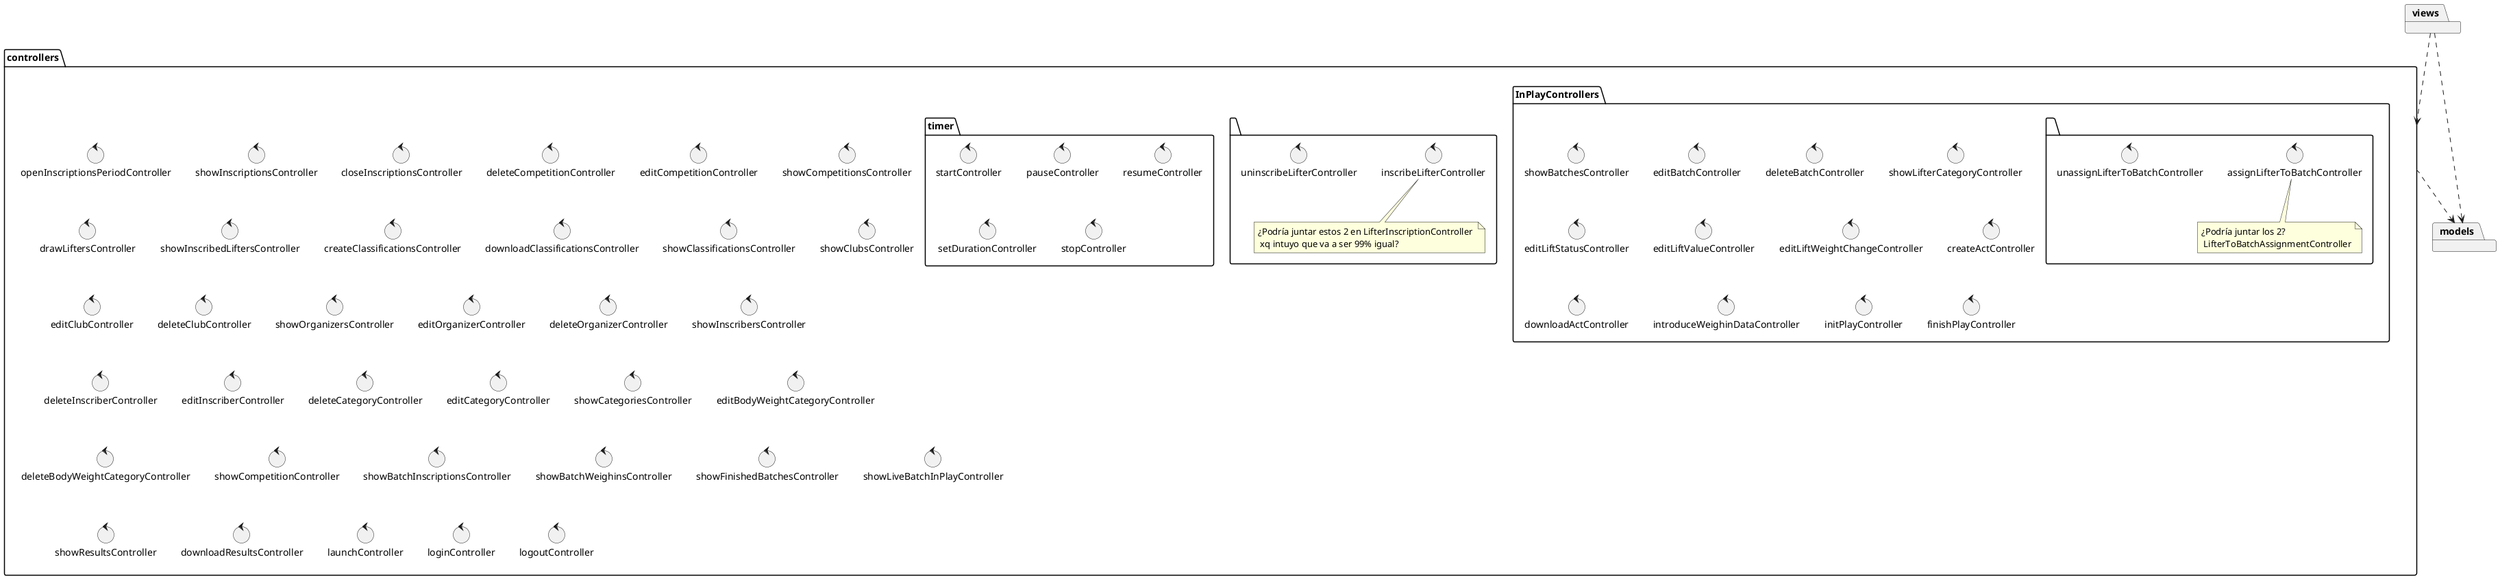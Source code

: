 @startuml

'left to right direction

package views {
}

package controllers {

  package InPlayControllers {
      control showBatchesController
      control editBatchController
      control deleteBatchController

      package "  " {
        control assignLifterToBatchController
        control unassignLifterToBatchController

        note bottom of assignLifterToBatchController: ¿Podría juntar los 2? \n LifterToBatchAssignmentController
      }

      control showLifterCategoryController
      control editLiftStatusController
      control editLiftValueController
      control editLiftWeightChangeController
      control createActController
      control downloadActController
      control introduceWeighinDataController
      control initPlayController
      control finishPlayController
  }


  ' ------
control openInscriptionsPeriodController
control showInscriptionsController
control closeInscriptionsController
control deleteCompetitionController
control editCompetitionController
control showCompetitionsController
control drawLiftersController

package " " {
  control inscribeLifterController
  control uninscribeLifterController
  note bottom of inscribeLifterController: ¿Podría juntar estos 2 en LifterInscriptionController \n xq intuyo que va a ser 99% igual?
}
control showInscribedLiftersController
control createClassificationsController
control downloadClassificationsController
control showClassificationsController

'-----
control showClubsController
control editClubController
control deleteClubController
control showOrganizersController
control editOrganizerController
control deleteOrganizerController
control showInscribersController
control deleteInscriberController
control editInscriberController
control deleteCategoryController
control editCategoryController
control showCategoriesController
control editBodyWeightCategoryController
control deleteBodyWeightCategoryController

'------
control showCompetitionController
control showBatchInscriptionsController
control showBatchWeighinsController
control showFinishedBatchesController
control showLiveBatchInPlayController
control showResultsController
control downloadResultsController
control launchController
control loginController
control logoutController
control showCompetitionsController



   package timer {
      control startController
      control pauseController
      control resumeController
      control setDurationController
      control stopController
   }
}


package models {
}

views ..> controllers
views ..> models
controllers ..> models


@enduml